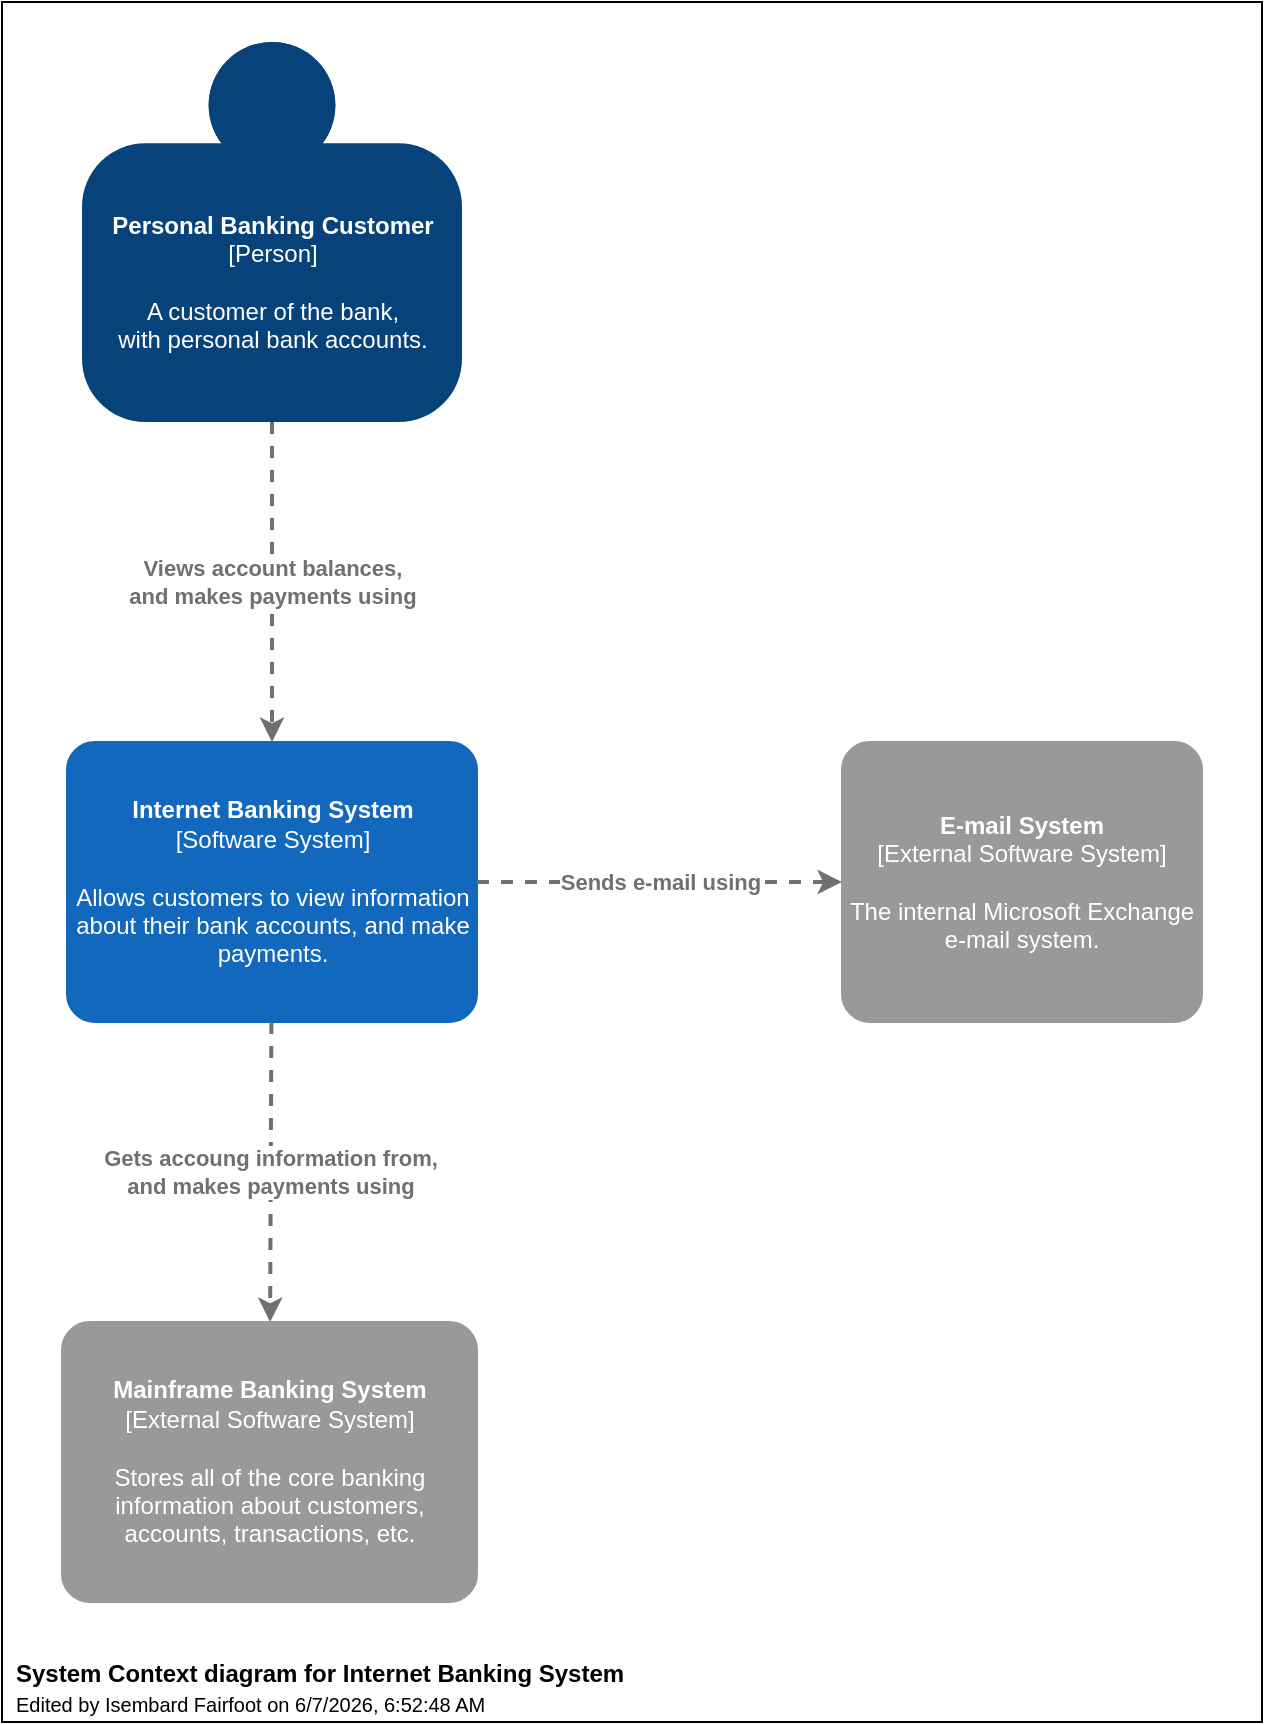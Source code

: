 <mxfile version="14.5.1" type="device"><diagram id="2sqwLIlXsBcjyn4VTyde" name="System Context Diagram"><mxGraphModel dx="2006" dy="832" grid="1" gridSize="10" guides="1" tooltips="1" connect="1" arrows="1" fold="1" page="0" pageScale="1" pageWidth="1169" pageHeight="827" math="0" shadow="0"><root><mxCell id="0"/><mxCell id="1" parent="0"/><object label="&lt;font&gt;&lt;b&gt;%c4_1_diagram_name%&lt;br&gt;&lt;/b&gt;&lt;font size=&quot;1&quot;&gt;Edited by %c4_2_author% on %timestamp%&lt;/font&gt;&lt;/font&gt;" placeholders="1" c4_0_type="Frame" c4_1_diagram_name="System Context diagram for Internet Banking System" c4_2_author="Isembard Fairfoot" id="_wiRjoQbxNaTfWRlVlpa-9"><mxCell style="rounded=0;whiteSpace=wrap;html=1;strokeColor=#000000;fillColor=#FFFFFF;fontColor=#000000;align=left;spacingLeft=5;verticalAlign=bottom;metaEdit=1;metaData={&quot;c4_0_type&quot;:{&quot;editable&quot;:false}};editable=1;comic=0;" vertex="1" parent="1"><mxGeometry x="370" y="120" width="630" height="860" as="geometry"/></mxCell></object><object placeholders="1" label="&lt;b&gt;%c4_1_name%&lt;/b&gt;&lt;div&gt;[%c4_0_type%]&lt;/div&gt;&lt;br&gt;&lt;div&gt;%c4_2_description%&lt;/div&gt;" c4_0_type="Person" c4_1_name="Personal Banking Customer" c4_2_description="A customer of the bank, &#10;with personal bank accounts." id="_wiRjoQbxNaTfWRlVlpa-2"><mxCell style="html=1;dashed=0;whitespace=wrap;fillColor=#08427b;strokeColor=none;fontColor=#ffffff;shape=mxgraph.c4.person;align=center;metaEdit=1;points=[[0.5,0,0],[1,0.5,0],[1,0.75,0],[0.75,1,0],[0.5,1,0],[0.25,1,0],[0,0.75,0],[0,0.5,0]];metaData={&quot;c4_0_type&quot;:{&quot;editable&quot;:false}};rounded=0;comic=0;" vertex="1" parent="1"><mxGeometry x="410" y="140" width="190" height="190" as="geometry"/></mxCell></object><object placeholders="1" label="&lt;b&gt;%c4_1_name%&lt;/b&gt;&lt;div&gt;[%c4_0_type%]&lt;/div&gt;&lt;br&gt;&lt;div&gt;%c4_2_description%&lt;/div&gt;" c4_0_type="Software System" c4_1_name="Internet Banking System" c4_2_description="Allows customers to view information about their bank accounts, and make payments." id="_wiRjoQbxNaTfWRlVlpa-3"><mxCell style="rounded=1;whiteSpace=wrap;html=1;labelBackgroundColor=none;fillColor=#1168BD;fontColor=#ffffff;align=center;arcSize=10;strokeColor=#1168BD;metaEdit=1;metaData={&quot;c4_0_type&quot;:{&quot;editable&quot;:false}};points=[[0.25,0,0],[0.5,0,0],[0.75,0,0],[1,0.25,0],[1,0.5,0],[1,0.75,0],[0.75,1,0],[0.5,1,0],[0.25,1,0],[0,0.75,0],[0,0.5,0],[0,0.25,0]];comic=0;" vertex="1" parent="1"><mxGeometry x="402.5" y="490" width="205" height="140" as="geometry"/></mxCell></object><object placeholders="1" label="&lt;b&gt;%c4_1_name%&lt;/b&gt;&lt;div&gt;[%c4_0_type%]&lt;/div&gt;&lt;br&gt;&lt;div&gt;%c4_2_description%&lt;/div&gt;" c4_0_type="External Software System" c4_1_name="E-mail System" c4_2_description="The internal Microsoft Exchange e-mail system." id="_wiRjoQbxNaTfWRlVlpa-4"><mxCell style="rounded=1;whiteSpace=wrap;html=1;labelBackgroundColor=none;fontColor=#ffffff;align=center;arcSize=10;metaEdit=1;metaData={&quot;c4_0_type&quot;:{&quot;editable&quot;:false}};points=[[0.25,0,0],[0.5,0,0],[0.75,0,0],[1,0.25,0],[1,0.5,0],[1,0.75,0],[0.75,1,0],[0.5,1,0],[0.25,1,0],[0,0.75,0],[0,0.5,0],[0,0.25,0]];fillColor=#999999;strokeColor=#999999;comic=0;" vertex="1" parent="1"><mxGeometry x="790" y="490" width="180" height="140" as="geometry"/></mxCell></object><object placeholders="1" label="&lt;b&gt;%c4_1_name%&lt;/b&gt;&lt;div&gt;[%c4_0_type%]&lt;/div&gt;&lt;br&gt;&lt;div&gt;%c4_2_description%&lt;/div&gt;" c4_0_type="External Software System" c4_1_name="Mainframe Banking System" c4_2_description="Stores all of the core banking information about customers, accounts, transactions, etc." id="_wiRjoQbxNaTfWRlVlpa-5"><mxCell style="rounded=1;whiteSpace=wrap;html=1;labelBackgroundColor=none;fontColor=#ffffff;align=center;arcSize=10;metaEdit=1;metaData={&quot;c4_0_type&quot;:{&quot;editable&quot;:false}};points=[[0.25,0,0],[0.5,0,0],[0.75,0,0],[1,0.25,0],[1,0.5,0],[1,0.75,0],[0.75,1,0],[0.5,1,0],[0.25,1,0],[0,0.75,0],[0,0.5,0],[0,0.25,0]];fillColor=#999999;strokeColor=#999999;comic=0;" vertex="1" parent="1"><mxGeometry x="400" y="780" width="207.5" height="140" as="geometry"/></mxCell></object><object placeholders="1" label="&lt;div style=&quot;text-align: left&quot;&gt;&lt;div style=&quot;text-align: center&quot;&gt;&lt;b&gt;%c4_1_description%&lt;/b&gt;&lt;/div&gt;&lt;/div&gt;" c4_0_type="Relationship" c4_1_description="Views account balances, &#10;and makes payments using" id="_wiRjoQbxNaTfWRlVlpa-6"><mxCell style="edgeStyle=none;rounded=0;html=1;jettySize=auto;orthogonalLoop=1;strokeColor=#707070;strokeWidth=2;fontColor=#707070;jumpStyle=none;dashed=1;metaEdit=1;metaData={&quot;c4_0_type&quot;:{&quot;editable&quot;:false}};" edge="1" parent="1" source="_wiRjoQbxNaTfWRlVlpa-2" target="_wiRjoQbxNaTfWRlVlpa-3"><mxGeometry width="160" relative="1" as="geometry"><mxPoint x="450" y="530" as="sourcePoint"/><mxPoint x="710" y="530" as="targetPoint"/></mxGeometry></mxCell></object><object placeholders="1" label="&lt;div style=&quot;text-align: left&quot;&gt;&lt;div style=&quot;text-align: center&quot;&gt;&lt;b&gt;%c4_1_description%&lt;/b&gt;&lt;/div&gt;&lt;/div&gt;" c4_0_type="Relationship" c4_1_description="Sends e-mail using" id="_wiRjoQbxNaTfWRlVlpa-7"><mxCell style="edgeStyle=none;rounded=0;html=1;jettySize=auto;orthogonalLoop=1;strokeColor=#707070;strokeWidth=2;fontColor=#707070;jumpStyle=none;dashed=1;metaEdit=1;metaData={&quot;c4_0_type&quot;:{&quot;editable&quot;:false}};" edge="1" parent="1" source="_wiRjoQbxNaTfWRlVlpa-3" target="_wiRjoQbxNaTfWRlVlpa-4"><mxGeometry width="160" relative="1" as="geometry"><mxPoint x="450" y="530" as="sourcePoint"/><mxPoint x="710" y="530" as="targetPoint"/></mxGeometry></mxCell></object><object placeholders="1" label="&lt;div style=&quot;text-align: left&quot;&gt;&lt;div style=&quot;text-align: center&quot;&gt;&lt;b&gt;%c4_1_description%&lt;/b&gt;&lt;/div&gt;&lt;/div&gt;" c4_0_type="Relationship" c4_1_description="Gets accoung information from,&#10; and makes payments using" id="_wiRjoQbxNaTfWRlVlpa-8"><mxCell style="edgeStyle=none;rounded=0;html=1;jettySize=auto;orthogonalLoop=1;strokeColor=#707070;strokeWidth=2;fontColor=#707070;jumpStyle=none;dashed=1;metaEdit=1;metaData={&quot;c4_0_type&quot;:{&quot;editable&quot;:false}};" edge="1" parent="1" source="_wiRjoQbxNaTfWRlVlpa-3" target="_wiRjoQbxNaTfWRlVlpa-5"><mxGeometry width="160" relative="1" as="geometry"><mxPoint x="450" y="530" as="sourcePoint"/><mxPoint x="710" y="530" as="targetPoint"/></mxGeometry></mxCell></object></root></mxGraphModel></diagram></mxfile>